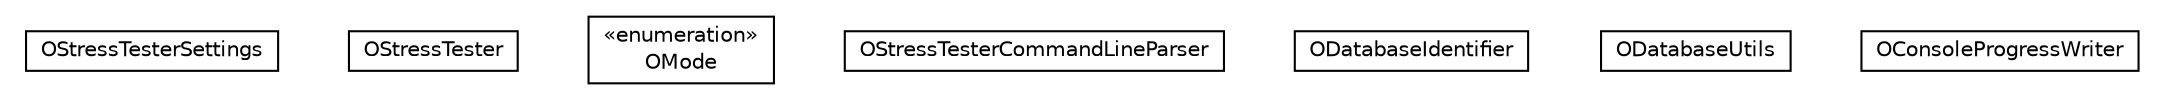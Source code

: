#!/usr/local/bin/dot
#
# Class diagram 
# Generated by UMLGraph version R5_6-24-gf6e263 (http://www.umlgraph.org/)
#

digraph G {
	edge [fontname="Helvetica",fontsize=10,labelfontname="Helvetica",labelfontsize=10];
	node [fontname="Helvetica",fontsize=10,shape=plaintext];
	nodesep=0.25;
	ranksep=0.5;
	// com.orientechnologies.orient.stresstest.OStressTesterSettings
	c310382 [label=<<table title="com.orientechnologies.orient.stresstest.OStressTesterSettings" border="0" cellborder="1" cellspacing="0" cellpadding="2" port="p" href="./OStressTesterSettings.html">
		<tr><td><table border="0" cellspacing="0" cellpadding="1">
<tr><td align="center" balign="center"> OStressTesterSettings </td></tr>
		</table></td></tr>
		</table>>, URL="./OStressTesterSettings.html", fontname="Helvetica", fontcolor="black", fontsize=10.0];
	// com.orientechnologies.orient.stresstest.OStressTester
	c310383 [label=<<table title="com.orientechnologies.orient.stresstest.OStressTester" border="0" cellborder="1" cellspacing="0" cellpadding="2" port="p" href="./OStressTester.html">
		<tr><td><table border="0" cellspacing="0" cellpadding="1">
<tr><td align="center" balign="center"> OStressTester </td></tr>
		</table></td></tr>
		</table>>, URL="./OStressTester.html", fontname="Helvetica", fontcolor="black", fontsize=10.0];
	// com.orientechnologies.orient.stresstest.OStressTester.OMode
	c310384 [label=<<table title="com.orientechnologies.orient.stresstest.OStressTester.OMode" border="0" cellborder="1" cellspacing="0" cellpadding="2" port="p" href="./OStressTester.OMode.html">
		<tr><td><table border="0" cellspacing="0" cellpadding="1">
<tr><td align="center" balign="center"> &#171;enumeration&#187; </td></tr>
<tr><td align="center" balign="center"> OMode </td></tr>
		</table></td></tr>
		</table>>, URL="./OStressTester.OMode.html", fontname="Helvetica", fontcolor="black", fontsize=10.0];
	// com.orientechnologies.orient.stresstest.OStressTesterCommandLineParser
	c310385 [label=<<table title="com.orientechnologies.orient.stresstest.OStressTesterCommandLineParser" border="0" cellborder="1" cellspacing="0" cellpadding="2" port="p" href="./OStressTesterCommandLineParser.html">
		<tr><td><table border="0" cellspacing="0" cellpadding="1">
<tr><td align="center" balign="center"> OStressTesterCommandLineParser </td></tr>
		</table></td></tr>
		</table>>, URL="./OStressTesterCommandLineParser.html", fontname="Helvetica", fontcolor="black", fontsize=10.0];
	// com.orientechnologies.orient.stresstest.ODatabaseIdentifier
	c310386 [label=<<table title="com.orientechnologies.orient.stresstest.ODatabaseIdentifier" border="0" cellborder="1" cellspacing="0" cellpadding="2" port="p" href="./ODatabaseIdentifier.html">
		<tr><td><table border="0" cellspacing="0" cellpadding="1">
<tr><td align="center" balign="center"> ODatabaseIdentifier </td></tr>
		</table></td></tr>
		</table>>, URL="./ODatabaseIdentifier.html", fontname="Helvetica", fontcolor="black", fontsize=10.0];
	// com.orientechnologies.orient.stresstest.ODatabaseUtils
	c310387 [label=<<table title="com.orientechnologies.orient.stresstest.ODatabaseUtils" border="0" cellborder="1" cellspacing="0" cellpadding="2" port="p" href="./ODatabaseUtils.html">
		<tr><td><table border="0" cellspacing="0" cellpadding="1">
<tr><td align="center" balign="center"> ODatabaseUtils </td></tr>
		</table></td></tr>
		</table>>, URL="./ODatabaseUtils.html", fontname="Helvetica", fontcolor="black", fontsize=10.0];
	// com.orientechnologies.orient.stresstest.OConsoleProgressWriter
	c310388 [label=<<table title="com.orientechnologies.orient.stresstest.OConsoleProgressWriter" border="0" cellborder="1" cellspacing="0" cellpadding="2" port="p" href="./OConsoleProgressWriter.html">
		<tr><td><table border="0" cellspacing="0" cellpadding="1">
<tr><td align="center" balign="center"> OConsoleProgressWriter </td></tr>
		</table></td></tr>
		</table>>, URL="./OConsoleProgressWriter.html", fontname="Helvetica", fontcolor="black", fontsize=10.0];
}

